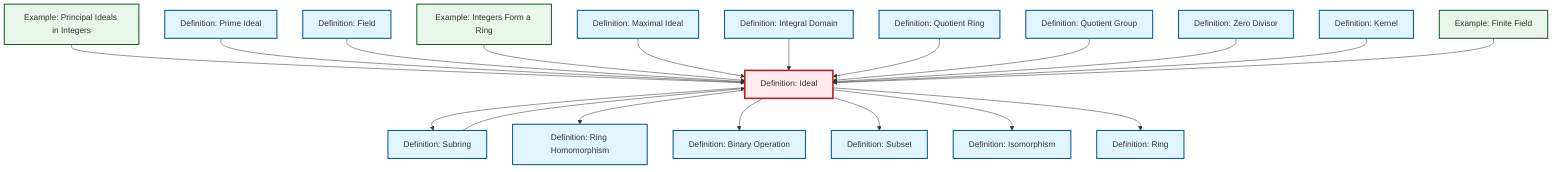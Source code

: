 graph TD
    classDef definition fill:#e1f5fe,stroke:#01579b,stroke-width:2px
    classDef theorem fill:#f3e5f5,stroke:#4a148c,stroke-width:2px
    classDef axiom fill:#fff3e0,stroke:#e65100,stroke-width:2px
    classDef example fill:#e8f5e9,stroke:#1b5e20,stroke-width:2px
    classDef current fill:#ffebee,stroke:#b71c1c,stroke-width:3px
    def-binary-operation["Definition: Binary Operation"]:::definition
    def-quotient-ring["Definition: Quotient Ring"]:::definition
    def-ring["Definition: Ring"]:::definition
    def-subset["Definition: Subset"]:::definition
    def-prime-ideal["Definition: Prime Ideal"]:::definition
    def-field["Definition: Field"]:::definition
    def-subring["Definition: Subring"]:::definition
    def-isomorphism["Definition: Isomorphism"]:::definition
    ex-integers-ring["Example: Integers Form a Ring"]:::example
    def-ring-homomorphism["Definition: Ring Homomorphism"]:::definition
    ex-finite-field["Example: Finite Field"]:::example
    def-ideal["Definition: Ideal"]:::definition
    ex-principal-ideal["Example: Principal Ideals in Integers"]:::example
    def-zero-divisor["Definition: Zero Divisor"]:::definition
    def-kernel["Definition: Kernel"]:::definition
    def-maximal-ideal["Definition: Maximal Ideal"]:::definition
    def-integral-domain["Definition: Integral Domain"]:::definition
    def-quotient-group["Definition: Quotient Group"]:::definition
    def-ideal --> def-subring
    def-ideal --> def-ring-homomorphism
    ex-principal-ideal --> def-ideal
    def-prime-ideal --> def-ideal
    def-field --> def-ideal
    def-ideal --> def-binary-operation
    def-ideal --> def-subset
    ex-integers-ring --> def-ideal
    def-maximal-ideal --> def-ideal
    def-subring --> def-ideal
    def-integral-domain --> def-ideal
    def-quotient-ring --> def-ideal
    def-quotient-group --> def-ideal
    def-zero-divisor --> def-ideal
    def-ideal --> def-isomorphism
    def-ideal --> def-ring
    def-kernel --> def-ideal
    ex-finite-field --> def-ideal
    class def-ideal current
